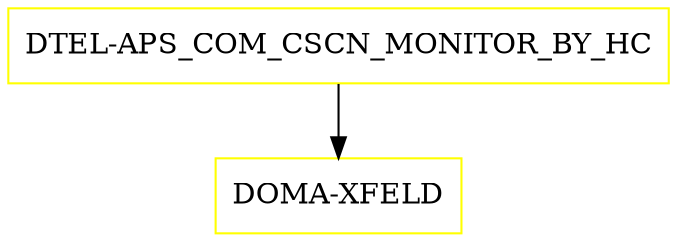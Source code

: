 digraph G {
  "DTEL-APS_COM_CSCN_MONITOR_BY_HC" [shape=box,color=yellow];
  "DOMA-XFELD" [shape=box,color=yellow,URL="./DOMA_XFELD.html"];
  "DTEL-APS_COM_CSCN_MONITOR_BY_HC" -> "DOMA-XFELD";
}
